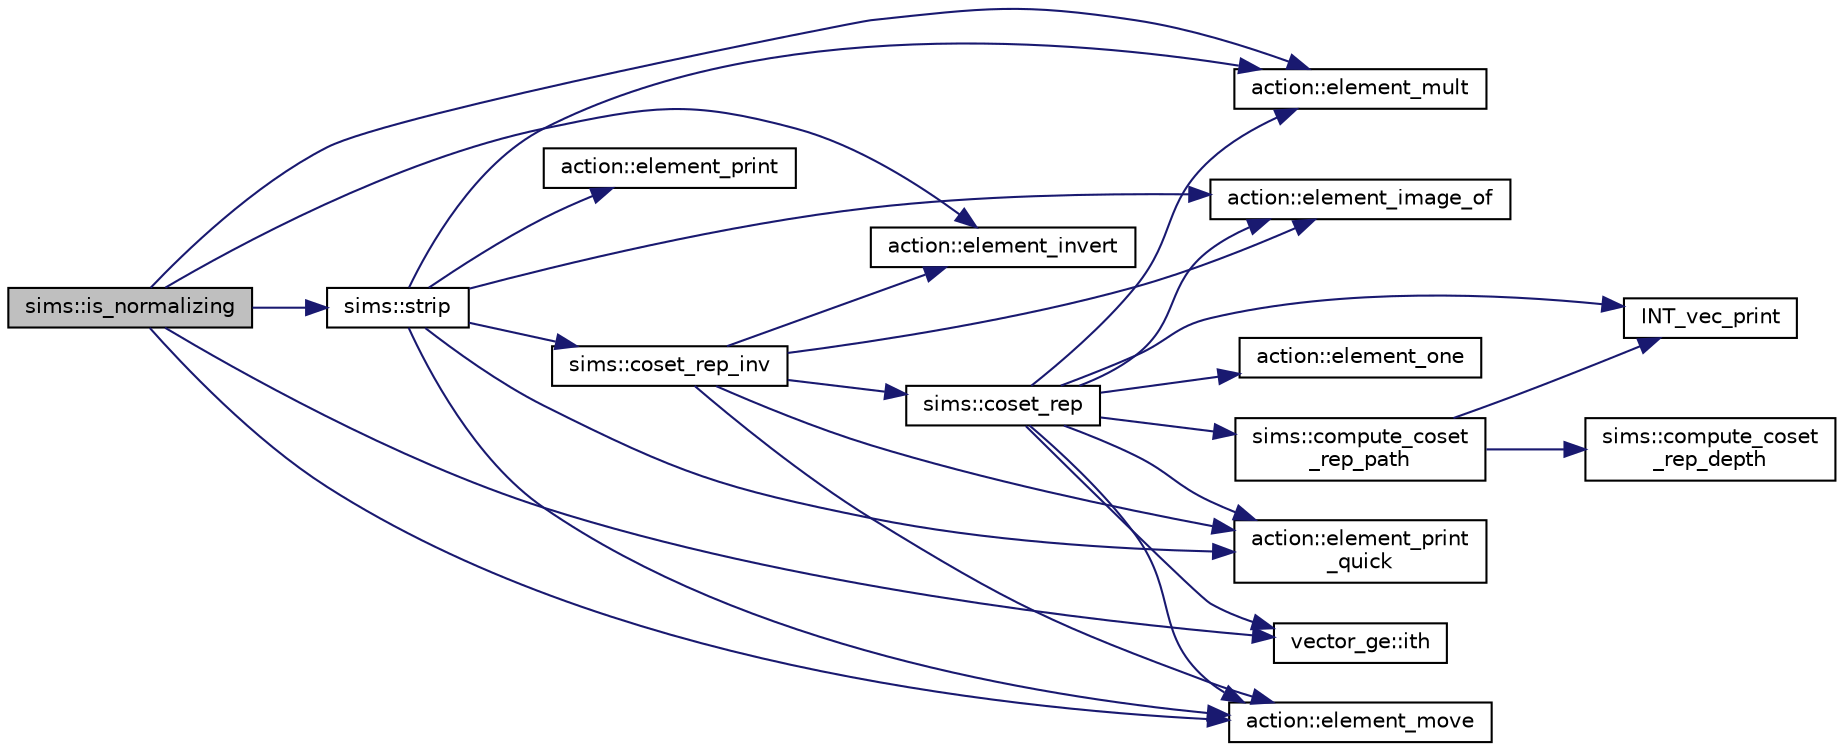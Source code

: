 digraph "sims::is_normalizing"
{
  edge [fontname="Helvetica",fontsize="10",labelfontname="Helvetica",labelfontsize="10"];
  node [fontname="Helvetica",fontsize="10",shape=record];
  rankdir="LR";
  Node7372 [label="sims::is_normalizing",height=0.2,width=0.4,color="black", fillcolor="grey75", style="filled", fontcolor="black"];
  Node7372 -> Node7373 [color="midnightblue",fontsize="10",style="solid",fontname="Helvetica"];
  Node7373 [label="action::element_invert",height=0.2,width=0.4,color="black", fillcolor="white", style="filled",URL="$d2/d86/classaction.html#aa4bd01e338497714586636751fcef436"];
  Node7372 -> Node7374 [color="midnightblue",fontsize="10",style="solid",fontname="Helvetica"];
  Node7374 [label="action::element_move",height=0.2,width=0.4,color="black", fillcolor="white", style="filled",URL="$d2/d86/classaction.html#a550947491bbb534d3d7951f50198a874"];
  Node7372 -> Node7375 [color="midnightblue",fontsize="10",style="solid",fontname="Helvetica"];
  Node7375 [label="vector_ge::ith",height=0.2,width=0.4,color="black", fillcolor="white", style="filled",URL="$d4/d6e/classvector__ge.html#a1ff002e8b746a9beb119d57dcd4a15ff"];
  Node7372 -> Node7376 [color="midnightblue",fontsize="10",style="solid",fontname="Helvetica"];
  Node7376 [label="action::element_mult",height=0.2,width=0.4,color="black", fillcolor="white", style="filled",URL="$d2/d86/classaction.html#ae9e36b2cae1f0f7bd7144097fa9a34b3"];
  Node7372 -> Node7377 [color="midnightblue",fontsize="10",style="solid",fontname="Helvetica"];
  Node7377 [label="sims::strip",height=0.2,width=0.4,color="black", fillcolor="white", style="filled",URL="$d9/df3/classsims.html#a4d902cab732ddf9f60788dda85b0a775"];
  Node7377 -> Node7378 [color="midnightblue",fontsize="10",style="solid",fontname="Helvetica"];
  Node7378 [label="action::element_print\l_quick",height=0.2,width=0.4,color="black", fillcolor="white", style="filled",URL="$d2/d86/classaction.html#a4844680cf6750396f76494a28655265b"];
  Node7377 -> Node7374 [color="midnightblue",fontsize="10",style="solid",fontname="Helvetica"];
  Node7377 -> Node7379 [color="midnightblue",fontsize="10",style="solid",fontname="Helvetica"];
  Node7379 [label="action::element_image_of",height=0.2,width=0.4,color="black", fillcolor="white", style="filled",URL="$d2/d86/classaction.html#ae09559d4537a048fc860f8a74a31393d"];
  Node7377 -> Node7380 [color="midnightblue",fontsize="10",style="solid",fontname="Helvetica"];
  Node7380 [label="sims::coset_rep_inv",height=0.2,width=0.4,color="black", fillcolor="white", style="filled",URL="$d9/df3/classsims.html#a388f523d4ec997fce4e9ede924de99b9"];
  Node7380 -> Node7381 [color="midnightblue",fontsize="10",style="solid",fontname="Helvetica"];
  Node7381 [label="sims::coset_rep",height=0.2,width=0.4,color="black", fillcolor="white", style="filled",URL="$d9/df3/classsims.html#a3d669dba4d005cd2399388f27f44cd04"];
  Node7381 -> Node7382 [color="midnightblue",fontsize="10",style="solid",fontname="Helvetica"];
  Node7382 [label="sims::compute_coset\l_rep_path",height=0.2,width=0.4,color="black", fillcolor="white", style="filled",URL="$d9/df3/classsims.html#a22a53a24eb86dcfe54cb3588776a4d96"];
  Node7382 -> Node7383 [color="midnightblue",fontsize="10",style="solid",fontname="Helvetica"];
  Node7383 [label="sims::compute_coset\l_rep_depth",height=0.2,width=0.4,color="black", fillcolor="white", style="filled",URL="$d9/df3/classsims.html#abfeb782bd253f1df5253486afb120f6f"];
  Node7382 -> Node7384 [color="midnightblue",fontsize="10",style="solid",fontname="Helvetica"];
  Node7384 [label="INT_vec_print",height=0.2,width=0.4,color="black", fillcolor="white", style="filled",URL="$df/dbf/sajeeb_8_c.html#a79a5901af0b47dd0d694109543c027fe"];
  Node7381 -> Node7384 [color="midnightblue",fontsize="10",style="solid",fontname="Helvetica"];
  Node7381 -> Node7385 [color="midnightblue",fontsize="10",style="solid",fontname="Helvetica"];
  Node7385 [label="action::element_one",height=0.2,width=0.4,color="black", fillcolor="white", style="filled",URL="$d2/d86/classaction.html#a780a105daf04d6d1fe7e2f63b3c88e3b"];
  Node7381 -> Node7375 [color="midnightblue",fontsize="10",style="solid",fontname="Helvetica"];
  Node7381 -> Node7378 [color="midnightblue",fontsize="10",style="solid",fontname="Helvetica"];
  Node7381 -> Node7376 [color="midnightblue",fontsize="10",style="solid",fontname="Helvetica"];
  Node7381 -> Node7374 [color="midnightblue",fontsize="10",style="solid",fontname="Helvetica"];
  Node7381 -> Node7379 [color="midnightblue",fontsize="10",style="solid",fontname="Helvetica"];
  Node7380 -> Node7378 [color="midnightblue",fontsize="10",style="solid",fontname="Helvetica"];
  Node7380 -> Node7379 [color="midnightblue",fontsize="10",style="solid",fontname="Helvetica"];
  Node7380 -> Node7373 [color="midnightblue",fontsize="10",style="solid",fontname="Helvetica"];
  Node7380 -> Node7374 [color="midnightblue",fontsize="10",style="solid",fontname="Helvetica"];
  Node7377 -> Node7386 [color="midnightblue",fontsize="10",style="solid",fontname="Helvetica"];
  Node7386 [label="action::element_print",height=0.2,width=0.4,color="black", fillcolor="white", style="filled",URL="$d2/d86/classaction.html#ae38c3ef3c1125213733d63c6fc3c40cd"];
  Node7377 -> Node7376 [color="midnightblue",fontsize="10",style="solid",fontname="Helvetica"];
}
